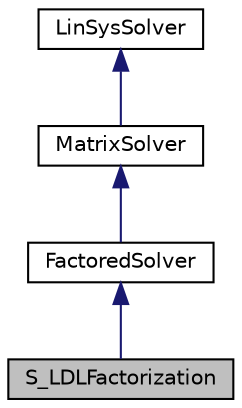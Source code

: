 digraph "S_LDLFactorization"
{
 // INTERACTIVE_SVG=YES
  edge [fontname="Helvetica",fontsize="10",labelfontname="Helvetica",labelfontsize="10"];
  node [fontname="Helvetica",fontsize="10",shape=record];
  Node1 [label="S_LDLFactorization",height=0.2,width=0.4,color="black", fillcolor="grey75", style="filled" fontcolor="black"];
  Node2 -> Node1 [dir="back",color="midnightblue",fontsize="10",style="solid",fontname="Helvetica"];
  Node2 [label="FactoredSolver",height=0.2,width=0.4,color="black", fillcolor="white", style="filled",URL="$class_factored_solver.html",tooltip="An abstract factorization-based solver for linear systems. "];
  Node3 -> Node2 [dir="back",color="midnightblue",fontsize="10",style="solid",fontname="Helvetica"];
  Node3 [label="MatrixSolver",height=0.2,width=0.4,color="black", fillcolor="white", style="filled",URL="$class_matrix_solver.html",tooltip="Abstraction layer for linear systems. "];
  Node4 -> Node3 [dir="back",color="midnightblue",fontsize="10",style="solid",fontname="Helvetica"];
  Node4 [label="LinSysSolver",height=0.2,width=0.4,color="black", fillcolor="white", style="filled",URL="$class_lin_sys_solver.html",tooltip="An abstract solver for linear systems. "];
}
